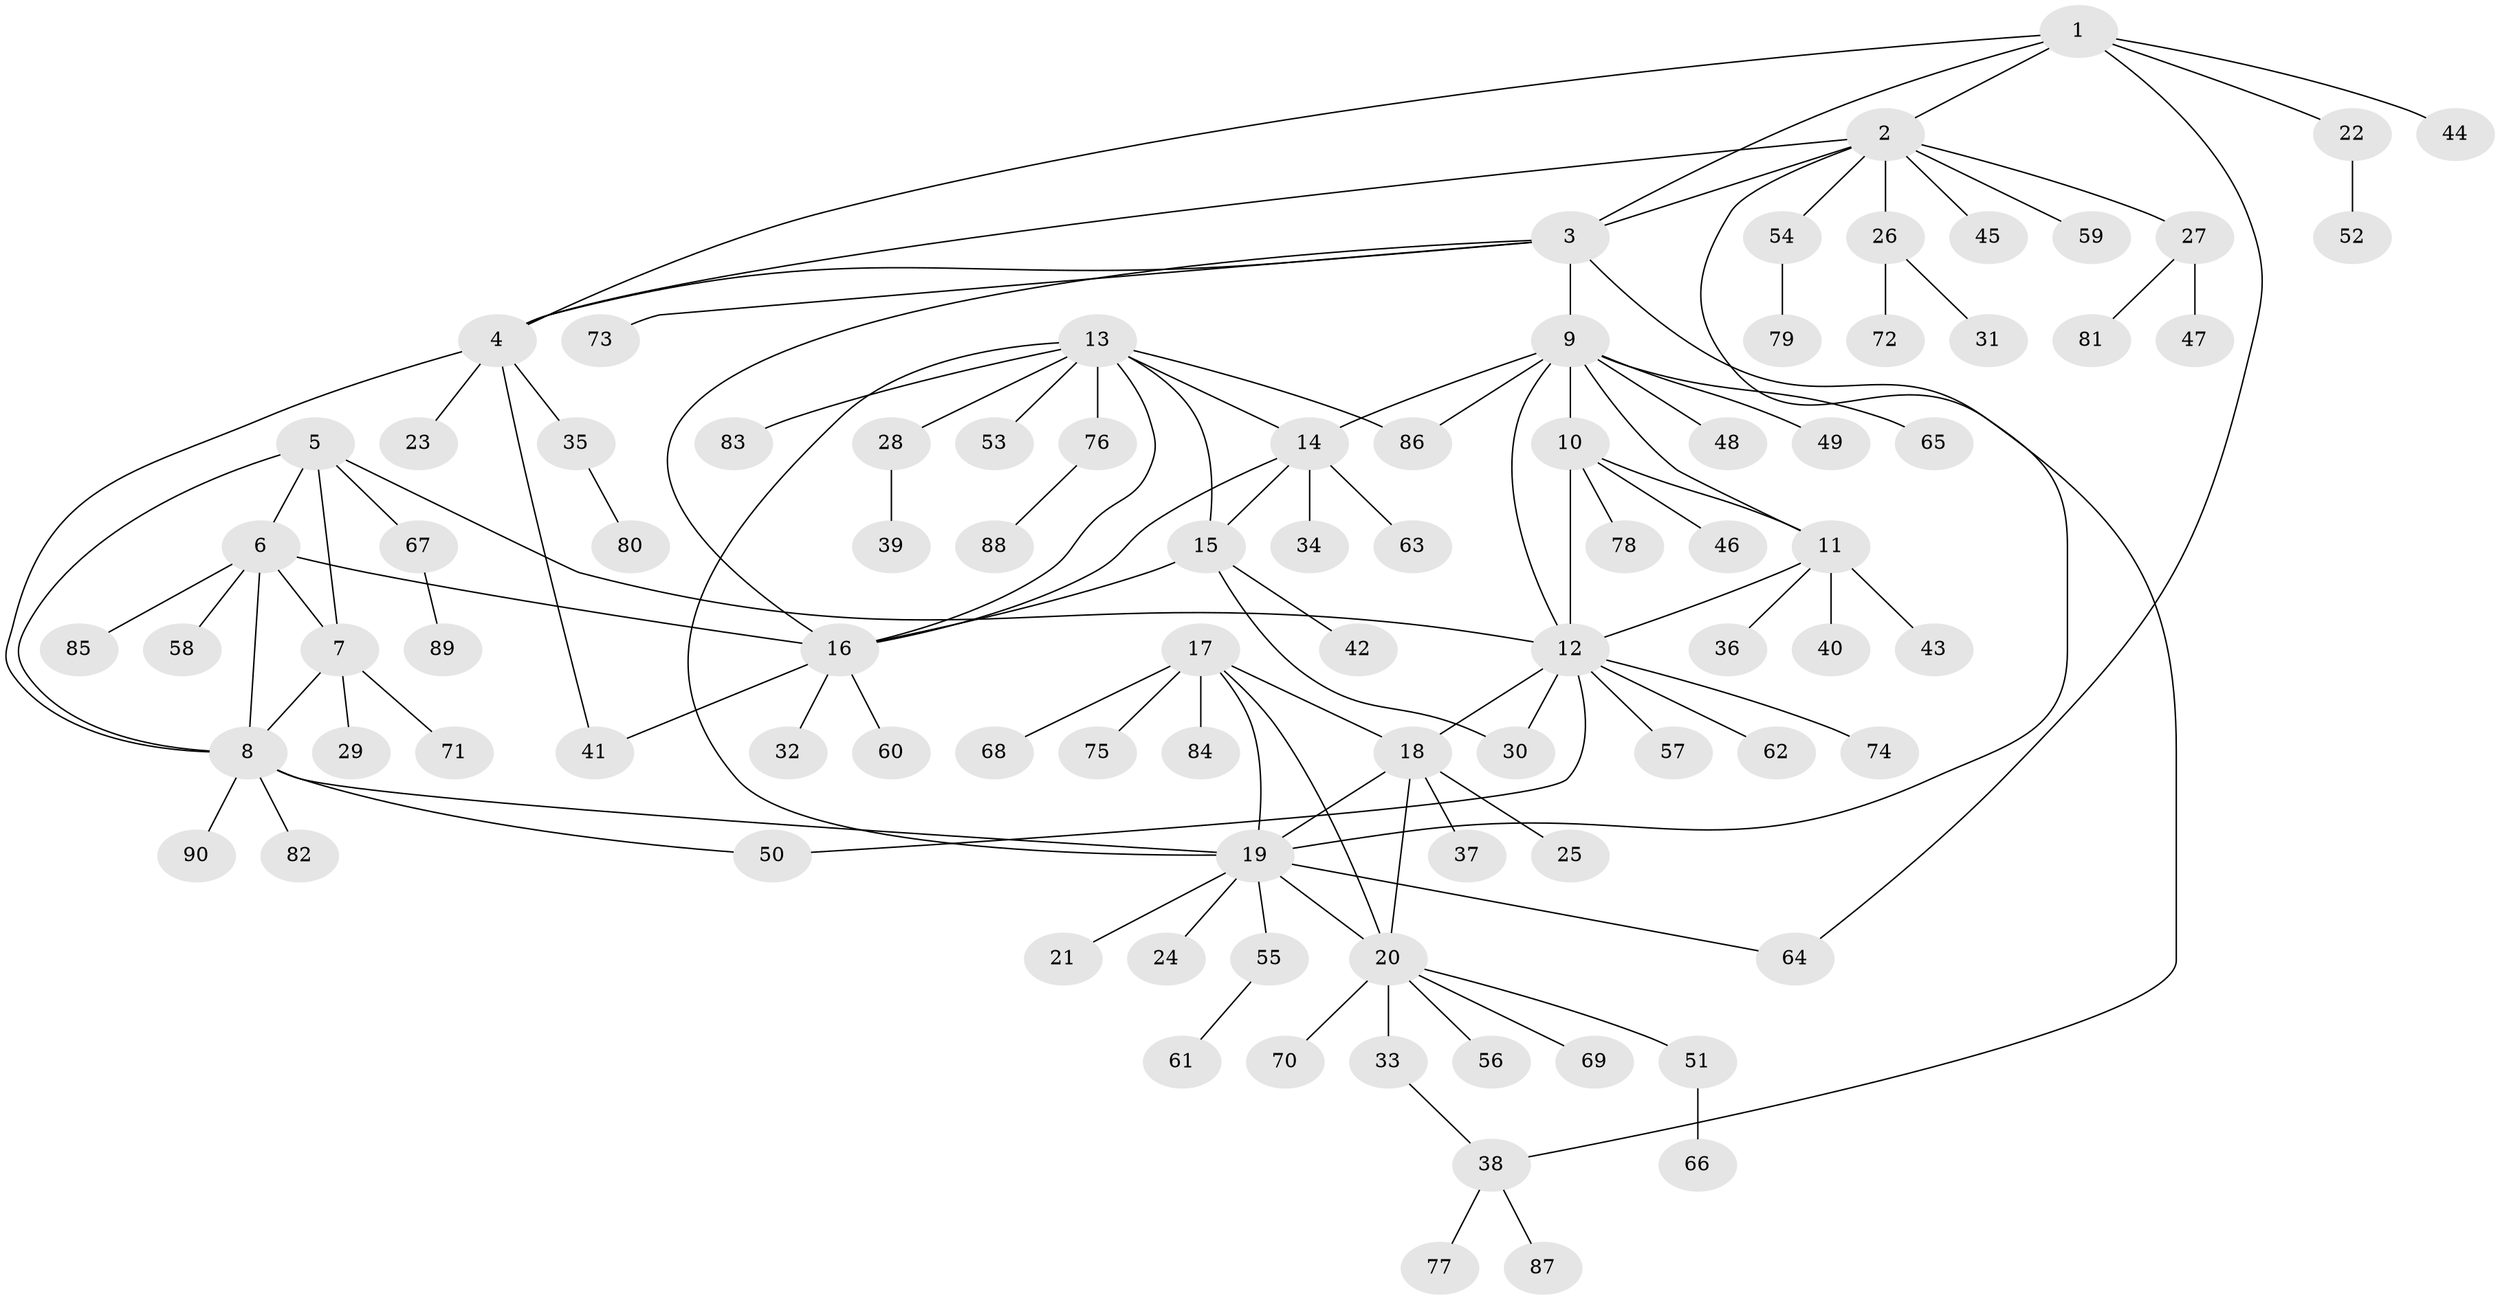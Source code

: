 // coarse degree distribution, {5: 0.07407407407407407, 4: 0.037037037037037035, 1: 0.7037037037037037, 2: 0.037037037037037035, 3: 0.07407407407407407, 10: 0.037037037037037035, 9: 0.037037037037037035}
// Generated by graph-tools (version 1.1) at 2025/58/03/04/25 21:58:15]
// undirected, 90 vertices, 116 edges
graph export_dot {
graph [start="1"]
  node [color=gray90,style=filled];
  1;
  2;
  3;
  4;
  5;
  6;
  7;
  8;
  9;
  10;
  11;
  12;
  13;
  14;
  15;
  16;
  17;
  18;
  19;
  20;
  21;
  22;
  23;
  24;
  25;
  26;
  27;
  28;
  29;
  30;
  31;
  32;
  33;
  34;
  35;
  36;
  37;
  38;
  39;
  40;
  41;
  42;
  43;
  44;
  45;
  46;
  47;
  48;
  49;
  50;
  51;
  52;
  53;
  54;
  55;
  56;
  57;
  58;
  59;
  60;
  61;
  62;
  63;
  64;
  65;
  66;
  67;
  68;
  69;
  70;
  71;
  72;
  73;
  74;
  75;
  76;
  77;
  78;
  79;
  80;
  81;
  82;
  83;
  84;
  85;
  86;
  87;
  88;
  89;
  90;
  1 -- 2;
  1 -- 3;
  1 -- 4;
  1 -- 22;
  1 -- 44;
  1 -- 64;
  2 -- 3;
  2 -- 4;
  2 -- 19;
  2 -- 26;
  2 -- 27;
  2 -- 45;
  2 -- 54;
  2 -- 59;
  3 -- 4;
  3 -- 9;
  3 -- 16;
  3 -- 38;
  3 -- 73;
  4 -- 8;
  4 -- 23;
  4 -- 35;
  4 -- 41;
  5 -- 6;
  5 -- 7;
  5 -- 8;
  5 -- 12;
  5 -- 67;
  6 -- 7;
  6 -- 8;
  6 -- 16;
  6 -- 58;
  6 -- 85;
  7 -- 8;
  7 -- 29;
  7 -- 71;
  8 -- 19;
  8 -- 50;
  8 -- 82;
  8 -- 90;
  9 -- 10;
  9 -- 11;
  9 -- 12;
  9 -- 14;
  9 -- 48;
  9 -- 49;
  9 -- 65;
  9 -- 86;
  10 -- 11;
  10 -- 12;
  10 -- 46;
  10 -- 78;
  11 -- 12;
  11 -- 36;
  11 -- 40;
  11 -- 43;
  12 -- 18;
  12 -- 30;
  12 -- 50;
  12 -- 57;
  12 -- 62;
  12 -- 74;
  13 -- 14;
  13 -- 15;
  13 -- 16;
  13 -- 19;
  13 -- 28;
  13 -- 53;
  13 -- 76;
  13 -- 83;
  13 -- 86;
  14 -- 15;
  14 -- 16;
  14 -- 34;
  14 -- 63;
  15 -- 16;
  15 -- 30;
  15 -- 42;
  16 -- 32;
  16 -- 41;
  16 -- 60;
  17 -- 18;
  17 -- 19;
  17 -- 20;
  17 -- 68;
  17 -- 75;
  17 -- 84;
  18 -- 19;
  18 -- 20;
  18 -- 25;
  18 -- 37;
  19 -- 20;
  19 -- 21;
  19 -- 24;
  19 -- 55;
  19 -- 64;
  20 -- 33;
  20 -- 51;
  20 -- 56;
  20 -- 69;
  20 -- 70;
  22 -- 52;
  26 -- 31;
  26 -- 72;
  27 -- 47;
  27 -- 81;
  28 -- 39;
  33 -- 38;
  35 -- 80;
  38 -- 77;
  38 -- 87;
  51 -- 66;
  54 -- 79;
  55 -- 61;
  67 -- 89;
  76 -- 88;
}
